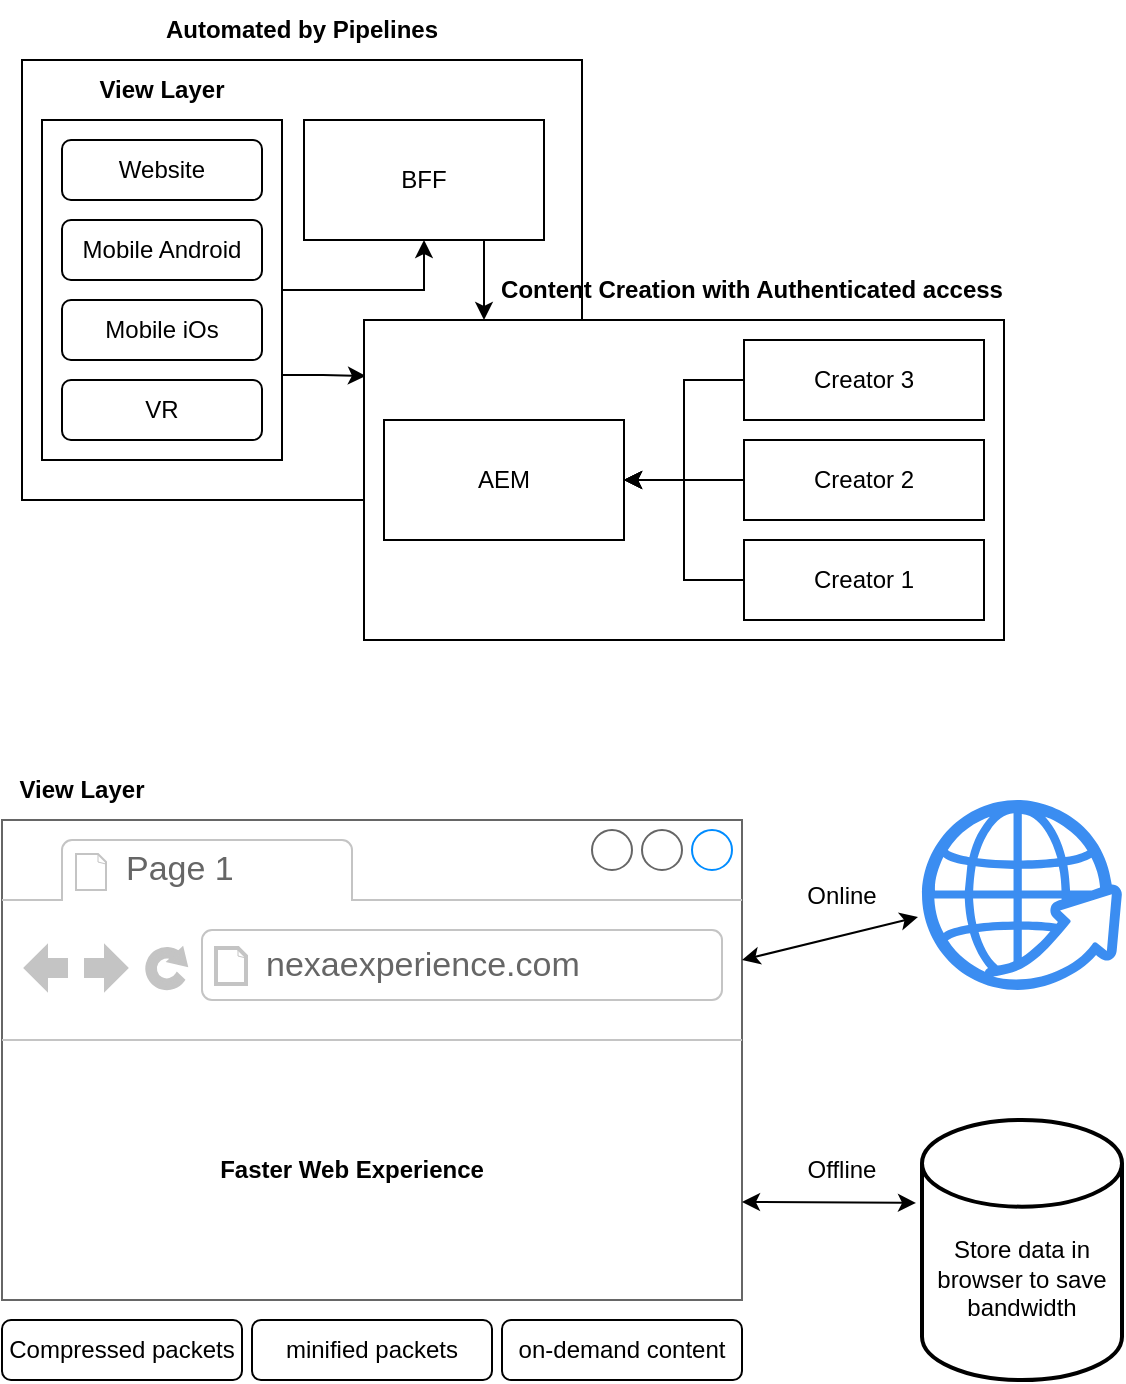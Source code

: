 <mxfile version="21.1.2" type="github">
  <diagram name="Page-1" id="aN_3YD694TaWAlwct6jg">
    <mxGraphModel dx="1050" dy="645" grid="1" gridSize="10" guides="1" tooltips="1" connect="1" arrows="1" fold="1" page="1" pageScale="1" pageWidth="850" pageHeight="1100" math="0" shadow="0">
      <root>
        <mxCell id="0" />
        <mxCell id="1" parent="0" />
        <mxCell id="K425b7ccdCiJVQ8yFOqg-55" value="" style="rounded=0;whiteSpace=wrap;html=1;" parent="1" vertex="1">
          <mxGeometry x="130" y="180" width="280" height="220" as="geometry" />
        </mxCell>
        <mxCell id="K425b7ccdCiJVQ8yFOqg-49" value="" style="edgeStyle=orthogonalEdgeStyle;rounded=0;orthogonalLoop=1;jettySize=auto;html=1;entryX=0.5;entryY=1;entryDx=0;entryDy=0;" parent="1" source="K425b7ccdCiJVQ8yFOqg-3" target="K425b7ccdCiJVQ8yFOqg-8" edge="1">
          <mxGeometry relative="1" as="geometry" />
        </mxCell>
        <mxCell id="K425b7ccdCiJVQ8yFOqg-53" style="edgeStyle=orthogonalEdgeStyle;rounded=0;orthogonalLoop=1;jettySize=auto;html=1;exitX=1;exitY=0.75;exitDx=0;exitDy=0;entryX=0.003;entryY=0.175;entryDx=0;entryDy=0;entryPerimeter=0;" parent="1" source="K425b7ccdCiJVQ8yFOqg-3" target="K425b7ccdCiJVQ8yFOqg-45" edge="1">
          <mxGeometry relative="1" as="geometry" />
        </mxCell>
        <mxCell id="K425b7ccdCiJVQ8yFOqg-3" value="" style="rounded=0;whiteSpace=wrap;html=1;" parent="1" vertex="1">
          <mxGeometry x="140" y="210" width="120" height="170" as="geometry" />
        </mxCell>
        <mxCell id="K425b7ccdCiJVQ8yFOqg-4" value="Website" style="rounded=1;whiteSpace=wrap;html=1;" parent="1" vertex="1">
          <mxGeometry x="150" y="220" width="100" height="30" as="geometry" />
        </mxCell>
        <mxCell id="K425b7ccdCiJVQ8yFOqg-5" value="Mobile Android" style="rounded=1;whiteSpace=wrap;html=1;" parent="1" vertex="1">
          <mxGeometry x="150" y="260" width="100" height="30" as="geometry" />
        </mxCell>
        <mxCell id="K425b7ccdCiJVQ8yFOqg-6" value="Mobile iOs" style="rounded=1;whiteSpace=wrap;html=1;" parent="1" vertex="1">
          <mxGeometry x="150" y="300" width="100" height="30" as="geometry" />
        </mxCell>
        <mxCell id="K425b7ccdCiJVQ8yFOqg-7" value="VR" style="rounded=1;whiteSpace=wrap;html=1;" parent="1" vertex="1">
          <mxGeometry x="150" y="340" width="100" height="30" as="geometry" />
        </mxCell>
        <mxCell id="K425b7ccdCiJVQ8yFOqg-47" value="" style="group" parent="1" vertex="1" connectable="0">
          <mxGeometry x="301" y="270" width="320" height="200" as="geometry" />
        </mxCell>
        <mxCell id="K425b7ccdCiJVQ8yFOqg-46" value="&lt;b&gt;Content Creation with Authenticated access&lt;/b&gt;" style="text;html=1;strokeColor=none;fillColor=none;align=center;verticalAlign=middle;whiteSpace=wrap;rounded=0;" parent="K425b7ccdCiJVQ8yFOqg-47" vertex="1">
          <mxGeometry x="54" y="10" width="280" height="30" as="geometry" />
        </mxCell>
        <mxCell id="K425b7ccdCiJVQ8yFOqg-52" style="edgeStyle=orthogonalEdgeStyle;rounded=0;orthogonalLoop=1;jettySize=auto;html=1;exitX=0.75;exitY=1;exitDx=0;exitDy=0;" parent="K425b7ccdCiJVQ8yFOqg-47" source="K425b7ccdCiJVQ8yFOqg-8" edge="1">
          <mxGeometry relative="1" as="geometry">
            <mxPoint x="60" y="40" as="targetPoint" />
          </mxGeometry>
        </mxCell>
        <mxCell id="K425b7ccdCiJVQ8yFOqg-8" value="BFF" style="rounded=0;whiteSpace=wrap;html=1;" parent="K425b7ccdCiJVQ8yFOqg-47" vertex="1">
          <mxGeometry x="-30" y="-60" width="120" height="60" as="geometry" />
        </mxCell>
        <mxCell id="6GOEa928bfqpcFqI8_BG-14" value="" style="group" vertex="1" connectable="0" parent="K425b7ccdCiJVQ8yFOqg-47">
          <mxGeometry y="40" width="320" height="160" as="geometry" />
        </mxCell>
        <mxCell id="K425b7ccdCiJVQ8yFOqg-45" value="" style="rounded=0;whiteSpace=wrap;html=1;" parent="6GOEa928bfqpcFqI8_BG-14" vertex="1">
          <mxGeometry width="320" height="160" as="geometry" />
        </mxCell>
        <mxCell id="K425b7ccdCiJVQ8yFOqg-41" value="" style="group" parent="6GOEa928bfqpcFqI8_BG-14" vertex="1" connectable="0">
          <mxGeometry x="10" y="10" width="300" height="140" as="geometry" />
        </mxCell>
        <mxCell id="K425b7ccdCiJVQ8yFOqg-17" value="Creator 1" style="rounded=0;whiteSpace=wrap;html=1;" parent="K425b7ccdCiJVQ8yFOqg-41" vertex="1">
          <mxGeometry x="180" y="100" width="120" height="40" as="geometry" />
        </mxCell>
        <mxCell id="K425b7ccdCiJVQ8yFOqg-20" value="Creator 3" style="rounded=0;whiteSpace=wrap;html=1;" parent="K425b7ccdCiJVQ8yFOqg-41" vertex="1">
          <mxGeometry x="180" width="120" height="40" as="geometry" />
        </mxCell>
        <mxCell id="K425b7ccdCiJVQ8yFOqg-9" value="AEM" style="rounded=0;whiteSpace=wrap;html=1;" parent="K425b7ccdCiJVQ8yFOqg-41" vertex="1">
          <mxGeometry y="40" width="120" height="60" as="geometry" />
        </mxCell>
        <mxCell id="K425b7ccdCiJVQ8yFOqg-27" value="" style="edgeStyle=orthogonalEdgeStyle;rounded=0;orthogonalLoop=1;jettySize=auto;html=1;" parent="K425b7ccdCiJVQ8yFOqg-41" source="K425b7ccdCiJVQ8yFOqg-17" target="K425b7ccdCiJVQ8yFOqg-9" edge="1">
          <mxGeometry relative="1" as="geometry" />
        </mxCell>
        <mxCell id="K425b7ccdCiJVQ8yFOqg-26" value="" style="edgeStyle=orthogonalEdgeStyle;rounded=0;orthogonalLoop=1;jettySize=auto;html=1;" parent="K425b7ccdCiJVQ8yFOqg-41" source="K425b7ccdCiJVQ8yFOqg-20" target="K425b7ccdCiJVQ8yFOqg-9" edge="1">
          <mxGeometry relative="1" as="geometry" />
        </mxCell>
        <mxCell id="K425b7ccdCiJVQ8yFOqg-19" value="Creator 2" style="rounded=0;whiteSpace=wrap;html=1;" parent="K425b7ccdCiJVQ8yFOqg-41" vertex="1">
          <mxGeometry x="180" y="50" width="120" height="40" as="geometry" />
        </mxCell>
        <mxCell id="K425b7ccdCiJVQ8yFOqg-24" value="" style="edgeStyle=orthogonalEdgeStyle;rounded=0;orthogonalLoop=1;jettySize=auto;html=1;" parent="K425b7ccdCiJVQ8yFOqg-41" source="K425b7ccdCiJVQ8yFOqg-19" target="K425b7ccdCiJVQ8yFOqg-9" edge="1">
          <mxGeometry relative="1" as="geometry">
            <Array as="points" />
          </mxGeometry>
        </mxCell>
        <mxCell id="K425b7ccdCiJVQ8yFOqg-22" value="" style="edgeStyle=orthogonalEdgeStyle;rounded=0;orthogonalLoop=1;jettySize=auto;html=1;" parent="K425b7ccdCiJVQ8yFOqg-41" source="K425b7ccdCiJVQ8yFOqg-19" target="K425b7ccdCiJVQ8yFOqg-9" edge="1">
          <mxGeometry relative="1" as="geometry" />
        </mxCell>
        <mxCell id="K425b7ccdCiJVQ8yFOqg-54" value="&lt;b&gt;View Layer&lt;/b&gt;" style="text;html=1;strokeColor=none;fillColor=none;align=center;verticalAlign=middle;whiteSpace=wrap;rounded=0;" parent="1" vertex="1">
          <mxGeometry x="160" y="180" width="80" height="30" as="geometry" />
        </mxCell>
        <mxCell id="K425b7ccdCiJVQ8yFOqg-56" value="&lt;b&gt;Automated by Pipelines&lt;/b&gt;" style="text;html=1;strokeColor=none;fillColor=none;align=center;verticalAlign=middle;whiteSpace=wrap;rounded=0;" parent="1" vertex="1">
          <mxGeometry x="130" y="150" width="280" height="30" as="geometry" />
        </mxCell>
        <mxCell id="6GOEa928bfqpcFqI8_BG-2" value="View Layer" style="text;html=1;strokeColor=none;fillColor=none;align=center;verticalAlign=middle;whiteSpace=wrap;rounded=0;fontStyle=1" vertex="1" parent="1">
          <mxGeometry x="120" y="530" width="80" height="30" as="geometry" />
        </mxCell>
        <mxCell id="6GOEa928bfqpcFqI8_BG-3" value="" style="strokeWidth=1;shadow=0;dashed=0;align=center;html=1;shape=mxgraph.mockup.containers.browserWindow;rSize=0;strokeColor=#666666;strokeColor2=#008cff;strokeColor3=#c4c4c4;mainText=,;recursiveResize=0;" vertex="1" parent="1">
          <mxGeometry x="120" y="560" width="370" height="240" as="geometry" />
        </mxCell>
        <mxCell id="6GOEa928bfqpcFqI8_BG-4" value="Page 1" style="strokeWidth=1;shadow=0;dashed=0;align=center;html=1;shape=mxgraph.mockup.containers.anchor;fontSize=17;fontColor=#666666;align=left;whiteSpace=wrap;" vertex="1" parent="6GOEa928bfqpcFqI8_BG-3">
          <mxGeometry x="60" y="12" width="110" height="26" as="geometry" />
        </mxCell>
        <mxCell id="6GOEa928bfqpcFqI8_BG-5" value="nexaexperience.com" style="strokeWidth=1;shadow=0;dashed=0;align=center;html=1;shape=mxgraph.mockup.containers.anchor;rSize=0;fontSize=17;fontColor=#666666;align=left;" vertex="1" parent="6GOEa928bfqpcFqI8_BG-3">
          <mxGeometry x="130" y="60" width="250" height="26" as="geometry" />
        </mxCell>
        <mxCell id="6GOEa928bfqpcFqI8_BG-13" value="&lt;b&gt;Faster Web Experience&lt;/b&gt;" style="text;html=1;strokeColor=none;fillColor=none;align=center;verticalAlign=middle;whiteSpace=wrap;rounded=0;" vertex="1" parent="6GOEa928bfqpcFqI8_BG-3">
          <mxGeometry x="60" y="160" width="230" height="30" as="geometry" />
        </mxCell>
        <mxCell id="6GOEa928bfqpcFqI8_BG-6" value="&lt;br&gt;&lt;br&gt;Store data in browser to save bandwidth" style="strokeWidth=2;html=1;shape=mxgraph.flowchart.database;whiteSpace=wrap;" vertex="1" parent="1">
          <mxGeometry x="580" y="710" width="100" height="130" as="geometry" />
        </mxCell>
        <mxCell id="6GOEa928bfqpcFqI8_BG-7" value="" style="sketch=0;html=1;aspect=fixed;strokeColor=none;shadow=0;fillColor=#3B8DF1;verticalAlign=top;labelPosition=center;verticalLabelPosition=bottom;shape=mxgraph.gcp2.globe_world" vertex="1" parent="1">
          <mxGeometry x="580" y="550" width="100" height="95" as="geometry" />
        </mxCell>
        <mxCell id="6GOEa928bfqpcFqI8_BG-9" value="" style="endArrow=classic;startArrow=classic;html=1;rounded=0;entryX=-0.02;entryY=0.616;entryDx=0;entryDy=0;entryPerimeter=0;" edge="1" parent="1" target="6GOEa928bfqpcFqI8_BG-7">
          <mxGeometry width="50" height="50" relative="1" as="geometry">
            <mxPoint x="490" y="630" as="sourcePoint" />
            <mxPoint x="360" y="630" as="targetPoint" />
          </mxGeometry>
        </mxCell>
        <mxCell id="6GOEa928bfqpcFqI8_BG-10" value="Online" style="text;html=1;strokeColor=none;fillColor=none;align=center;verticalAlign=middle;whiteSpace=wrap;rounded=0;" vertex="1" parent="1">
          <mxGeometry x="510" y="582.5" width="60" height="30" as="geometry" />
        </mxCell>
        <mxCell id="6GOEa928bfqpcFqI8_BG-11" value="" style="endArrow=classic;startArrow=classic;html=1;rounded=0;entryX=-0.03;entryY=0.319;entryDx=0;entryDy=0;entryPerimeter=0;" edge="1" parent="1" target="6GOEa928bfqpcFqI8_BG-6">
          <mxGeometry width="50" height="50" relative="1" as="geometry">
            <mxPoint x="490" y="751" as="sourcePoint" />
            <mxPoint x="360" y="630" as="targetPoint" />
          </mxGeometry>
        </mxCell>
        <mxCell id="6GOEa928bfqpcFqI8_BG-12" value="Offline" style="text;html=1;strokeColor=none;fillColor=none;align=center;verticalAlign=middle;whiteSpace=wrap;rounded=0;" vertex="1" parent="1">
          <mxGeometry x="510" y="720" width="60" height="30" as="geometry" />
        </mxCell>
        <mxCell id="6GOEa928bfqpcFqI8_BG-16" value="Compressed packets" style="rounded=1;whiteSpace=wrap;html=1;" vertex="1" parent="1">
          <mxGeometry x="120" y="810" width="120" height="30" as="geometry" />
        </mxCell>
        <mxCell id="6GOEa928bfqpcFqI8_BG-17" value="minified packets" style="rounded=1;whiteSpace=wrap;html=1;" vertex="1" parent="1">
          <mxGeometry x="245" y="810" width="120" height="30" as="geometry" />
        </mxCell>
        <mxCell id="6GOEa928bfqpcFqI8_BG-18" value="on-demand content" style="rounded=1;whiteSpace=wrap;html=1;" vertex="1" parent="1">
          <mxGeometry x="370" y="810" width="120" height="30" as="geometry" />
        </mxCell>
      </root>
    </mxGraphModel>
  </diagram>
</mxfile>
